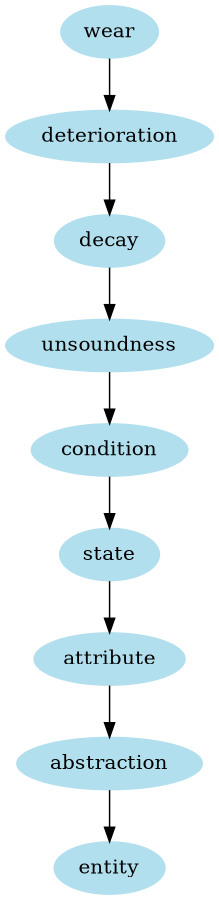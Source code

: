 digraph unix {
	node [color=lightblue2 style=filled]
	size="6,6"
	wear -> deterioration
	deterioration -> decay
	decay -> unsoundness
	unsoundness -> condition
	condition -> state
	state -> attribute
	attribute -> abstraction
	abstraction -> entity
}
